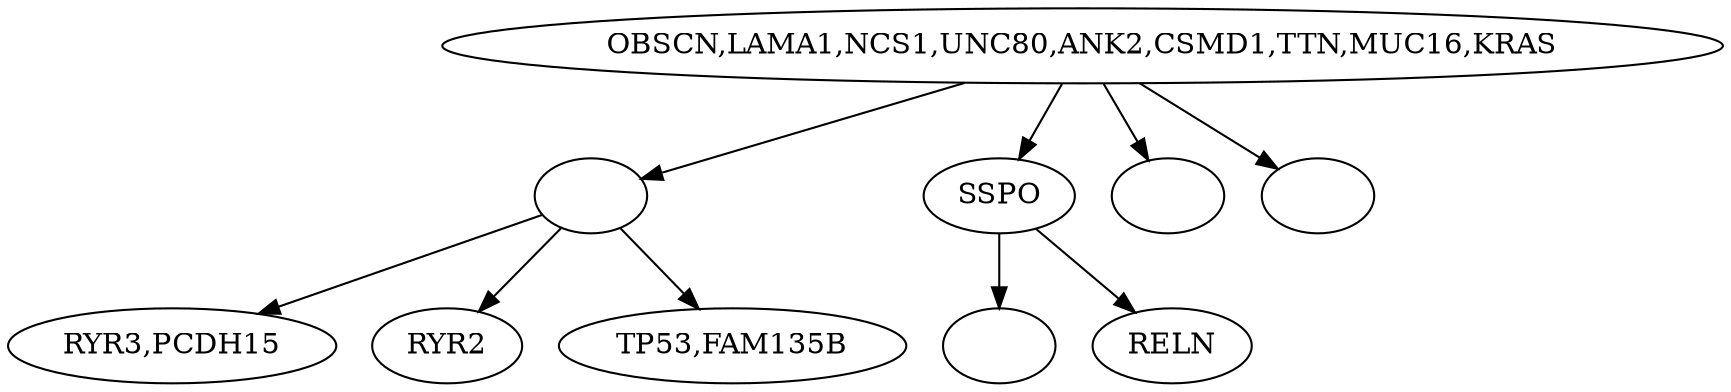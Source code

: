 digraph {
v7 [label=""]v4 [label="RYR3,PCDH15"]v3 [label="RYR2"]v2 [label="TP53,FAM135B"]v6 [label="SSPO"]v8 [label=""]v5 [label="RELN"]v1 [label="OBSCN,LAMA1,NCS1,UNC80,ANK2,CSMD1,TTN,MUC16,KRAS"]v10 [label=""]v9 [label=""]	v7 -> v4;
	v7 -> v3;
	v7 -> v2;
	v6 -> v8;
	v6 -> v5;
	v1 -> v10;
	v1 -> v9;
	v1 -> v7;
	v1 -> v6;
}